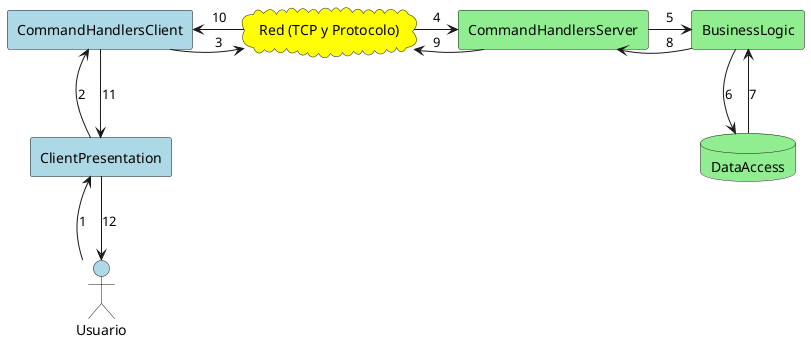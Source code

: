 @startuml
actor  Usuario #LightBlue
agent ClientPresentation #LightBlue
agent CommandHandlersClient #LightBlue
agent CommandHandlersServer #LightGreen
cloud "Red (TCP y Protocolo)" as Red #Yellow
database DataAccess #LightGreen
agent BusinessLogic #LightGreen


Usuario -up-> ClientPresentation: 1
ClientPresentation -down-> Usuario : 12

ClientPresentation -up-> CommandHandlersClient: 2
CommandHandlersClient -down-> ClientPresentation : 11

CommandHandlersClient -right-> Red: 3
Red -left-> CommandHandlersClient : 10
Red -right-> CommandHandlersServer: 4
CommandHandlersServer -left-> Red : 9

CommandHandlersServer -right-> BusinessLogic: 5
BusinessLogic -left-> CommandHandlersServer : 8

BusinessLogic -down-> DataAccess: 6
DataAccess -up-> BusinessLogic : 7

/'one -right-> two: message 1-->2
two -right-> three: message 2-->3
two --> four: message 2-->4
three -[hidden]- four'/
@enduml